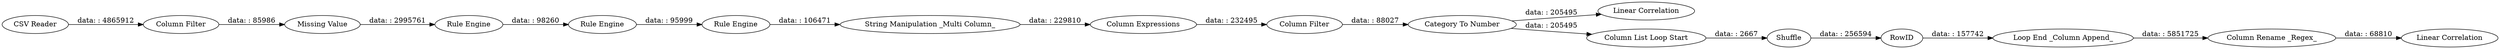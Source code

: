 digraph {
	"-2858462533122931812_37" [label="Column Expressions"]
	"94493525651011537_31" [label=RowID]
	"94493525651011537_33" [label="Column Rename _Regex_"]
	"-2858462533122931812_38" [label="Column Filter"]
	"94493525651011537_3" [label="Column Filter"]
	"-2858462533122931812_36" [label="Rule Engine"]
	"94493525651011537_30" [label="Linear Correlation"]
	"94493525651011537_27" [label=Shuffle]
	"94493525651011537_1" [label="CSV Reader"]
	"94493525651011537_28" [label="Loop End _Column Append_"]
	"94493525651011537_25" [label="Category To Number"]
	"94493525651011537_29" [label="Linear Correlation"]
	"-2858462533122931812_35" [label="Rule Engine"]
	"94493525651011537_26" [label="Column List Loop Start"]
	"-2858462533122931812_24" [label="String Manipulation _Multi Column_"]
	"94493525651011537_23" [label="Missing Value"]
	"-2858462533122931812_34" [label="Rule Engine"]
	"94493525651011537_26" -> "94493525651011537_27" [label="data: : 2667"]
	"94493525651011537_1" -> "94493525651011537_3" [label="data: : 4865912"]
	"-2858462533122931812_34" -> "-2858462533122931812_35" [label="data: : 98260"]
	"94493525651011537_27" -> "94493525651011537_31" [label="data: : 256594"]
	"-2858462533122931812_38" -> "94493525651011537_25" [label="data: : 88027"]
	"94493525651011537_23" -> "-2858462533122931812_34" [label="data: : 2995761"]
	"-2858462533122931812_37" -> "-2858462533122931812_38" [label="data: : 232495"]
	"-2858462533122931812_35" -> "-2858462533122931812_36" [label="data: : 95999"]
	"94493525651011537_25" -> "94493525651011537_26" [label="data: : 205495"]
	"94493525651011537_28" -> "94493525651011537_33" [label="data: : 5851725"]
	"-2858462533122931812_24" -> "-2858462533122931812_37" [label="data: : 229810"]
	"94493525651011537_3" -> "94493525651011537_23" [label="data: : 85986"]
	"-2858462533122931812_36" -> "-2858462533122931812_24" [label="data: : 106471"]
	"94493525651011537_25" -> "94493525651011537_30" [label="data: : 205495"]
	"94493525651011537_31" -> "94493525651011537_28" [label="data: : 157742"]
	"94493525651011537_33" -> "94493525651011537_29" [label="data: : 68810"]
	rankdir=LR
}
